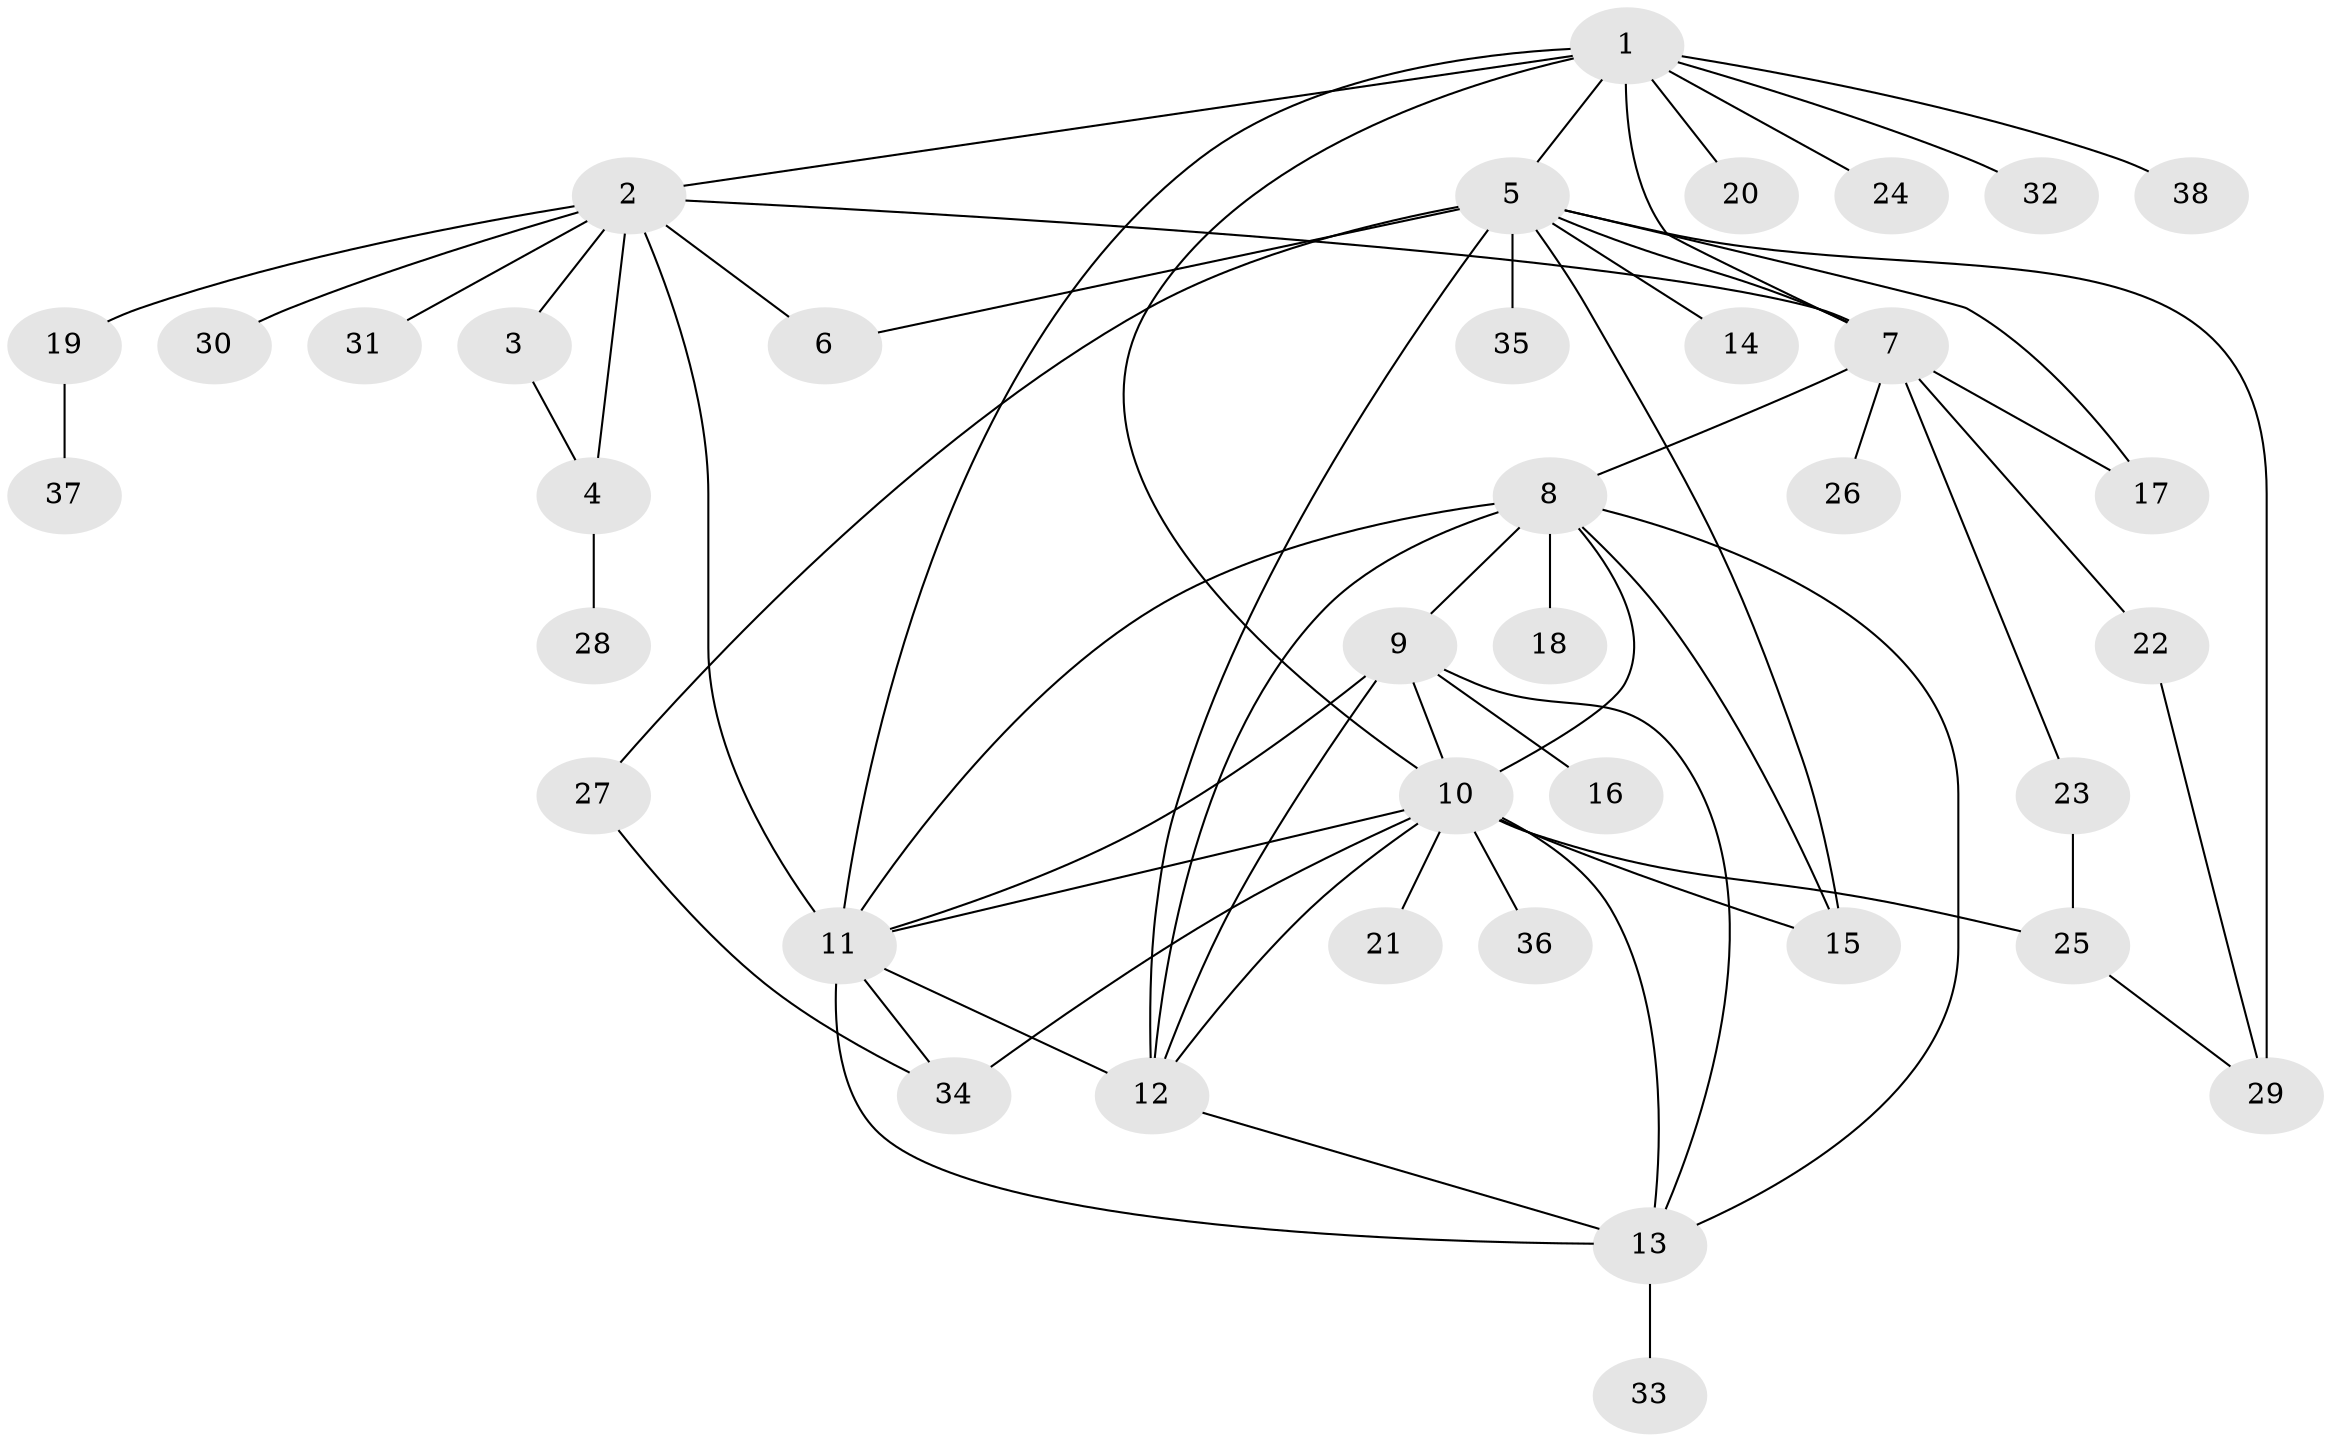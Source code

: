// original degree distribution, {8: 0.07936507936507936, 6: 0.031746031746031744, 7: 0.06349206349206349, 11: 0.007936507936507936, 9: 0.023809523809523808, 10: 0.007936507936507936, 15: 0.015873015873015872, 12: 0.007936507936507936, 3: 0.06349206349206349, 2: 0.1746031746031746, 1: 0.5238095238095238}
// Generated by graph-tools (version 1.1) at 2025/52/03/04/25 22:52:29]
// undirected, 38 vertices, 63 edges
graph export_dot {
  node [color=gray90,style=filled];
  1;
  2;
  3;
  4;
  5;
  6;
  7;
  8;
  9;
  10;
  11;
  12;
  13;
  14;
  15;
  16;
  17;
  18;
  19;
  20;
  21;
  22;
  23;
  24;
  25;
  26;
  27;
  28;
  29;
  30;
  31;
  32;
  33;
  34;
  35;
  36;
  37;
  38;
  1 -- 2 [weight=1.0];
  1 -- 5 [weight=1.0];
  1 -- 7 [weight=1.0];
  1 -- 10 [weight=1.0];
  1 -- 11 [weight=1.0];
  1 -- 20 [weight=1.0];
  1 -- 24 [weight=1.0];
  1 -- 32 [weight=1.0];
  1 -- 38 [weight=1.0];
  2 -- 3 [weight=4.0];
  2 -- 4 [weight=4.0];
  2 -- 6 [weight=1.0];
  2 -- 7 [weight=1.0];
  2 -- 11 [weight=2.0];
  2 -- 19 [weight=1.0];
  2 -- 30 [weight=1.0];
  2 -- 31 [weight=1.0];
  3 -- 4 [weight=1.0];
  4 -- 28 [weight=1.0];
  5 -- 6 [weight=5.0];
  5 -- 7 [weight=1.0];
  5 -- 12 [weight=1.0];
  5 -- 14 [weight=2.0];
  5 -- 15 [weight=1.0];
  5 -- 17 [weight=2.0];
  5 -- 27 [weight=1.0];
  5 -- 29 [weight=5.0];
  5 -- 35 [weight=4.0];
  7 -- 8 [weight=2.0];
  7 -- 17 [weight=1.0];
  7 -- 22 [weight=1.0];
  7 -- 23 [weight=1.0];
  7 -- 26 [weight=1.0];
  8 -- 9 [weight=1.0];
  8 -- 10 [weight=1.0];
  8 -- 11 [weight=3.0];
  8 -- 12 [weight=1.0];
  8 -- 13 [weight=1.0];
  8 -- 15 [weight=1.0];
  8 -- 18 [weight=1.0];
  9 -- 10 [weight=1.0];
  9 -- 11 [weight=1.0];
  9 -- 12 [weight=1.0];
  9 -- 13 [weight=1.0];
  9 -- 16 [weight=1.0];
  10 -- 11 [weight=1.0];
  10 -- 12 [weight=1.0];
  10 -- 13 [weight=1.0];
  10 -- 15 [weight=1.0];
  10 -- 21 [weight=1.0];
  10 -- 25 [weight=4.0];
  10 -- 34 [weight=1.0];
  10 -- 36 [weight=1.0];
  11 -- 12 [weight=1.0];
  11 -- 13 [weight=1.0];
  11 -- 34 [weight=1.0];
  12 -- 13 [weight=1.0];
  13 -- 33 [weight=1.0];
  19 -- 37 [weight=1.0];
  22 -- 29 [weight=1.0];
  23 -- 25 [weight=1.0];
  25 -- 29 [weight=1.0];
  27 -- 34 [weight=1.0];
}
